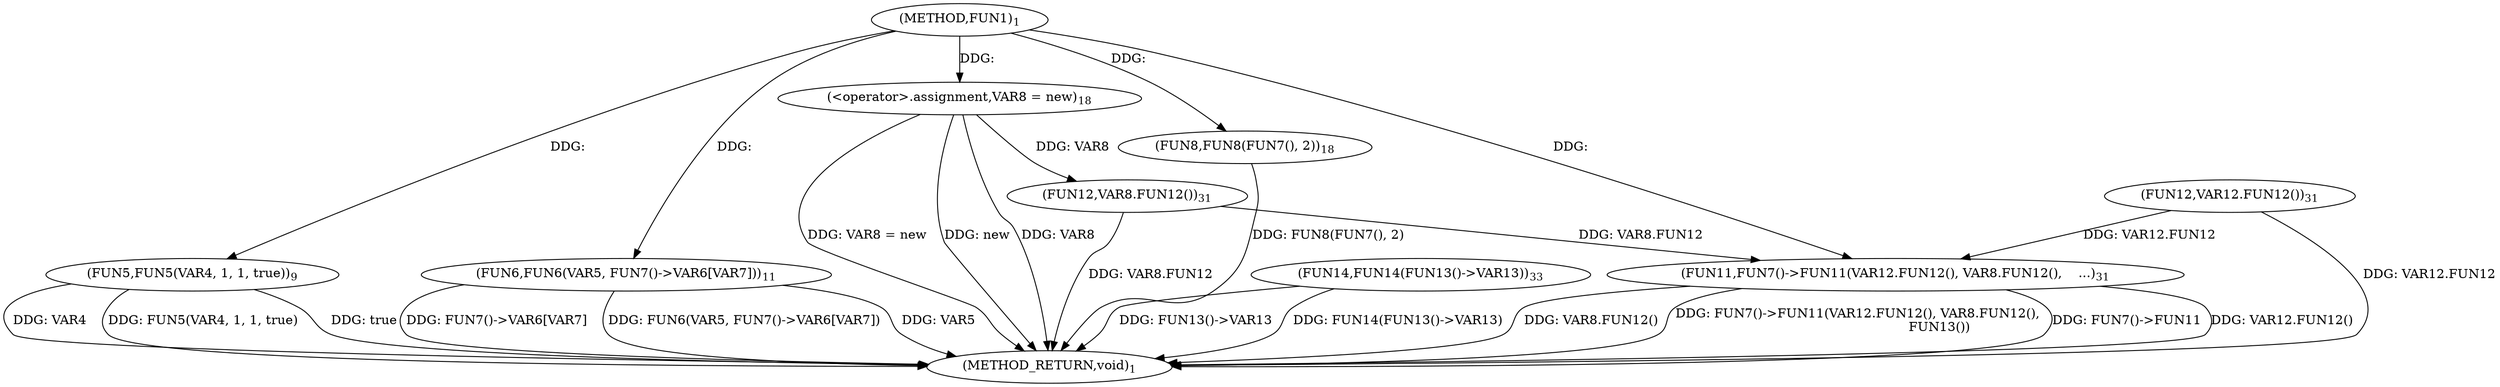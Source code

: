 digraph "FUN1" {  
"8" [label = <(METHOD,FUN1)<SUB>1</SUB>> ]
"45" [label = <(METHOD_RETURN,void)<SUB>1</SUB>> ]
"10" [label = <(FUN5,FUN5(VAR4, 1, 1, true))<SUB>9</SUB>> ]
"15" [label = <(FUN6,FUN6(VAR5, FUN7()-&gt;VAR6[VAR7]))<SUB>11</SUB>> ]
"22" [label = <(&lt;operator&gt;.assignment,VAR8 = new)<SUB>18</SUB>> ]
"25" [label = <(FUN8,FUN8(FUN7(), 2))<SUB>18</SUB>> ]
"28" [label = <(FUN11,FUN7()-&gt;FUN11(VAR12.FUN12(), VAR8.FUN12(),
    ...)<SUB>31</SUB>> ]
"41" [label = <(FUN14,FUN14(FUN13()-&gt;VAR13))<SUB>33</SUB>> ]
"32" [label = <(FUN12,VAR12.FUN12())<SUB>31</SUB>> ]
"36" [label = <(FUN12,VAR8.FUN12())<SUB>31</SUB>> ]
  "10" -> "45"  [ label = "DDG: VAR4"] 
  "10" -> "45"  [ label = "DDG: FUN5(VAR4, 1, 1, true)"] 
  "15" -> "45"  [ label = "DDG: FUN7()-&gt;VAR6[VAR7]"] 
  "15" -> "45"  [ label = "DDG: FUN6(VAR5, FUN7()-&gt;VAR6[VAR7])"] 
  "22" -> "45"  [ label = "DDG: VAR8"] 
  "22" -> "45"  [ label = "DDG: VAR8 = new"] 
  "25" -> "45"  [ label = "DDG: FUN8(FUN7(), 2)"] 
  "28" -> "45"  [ label = "DDG: FUN7()-&gt;FUN11"] 
  "32" -> "45"  [ label = "DDG: VAR12.FUN12"] 
  "28" -> "45"  [ label = "DDG: VAR12.FUN12()"] 
  "36" -> "45"  [ label = "DDG: VAR8.FUN12"] 
  "28" -> "45"  [ label = "DDG: VAR8.FUN12()"] 
  "28" -> "45"  [ label = "DDG: FUN7()-&gt;FUN11(VAR12.FUN12(), VAR8.FUN12(),
                                        FUN13())"] 
  "41" -> "45"  [ label = "DDG: FUN13()-&gt;VAR13"] 
  "41" -> "45"  [ label = "DDG: FUN14(FUN13()-&gt;VAR13)"] 
  "22" -> "45"  [ label = "DDG: new"] 
  "15" -> "45"  [ label = "DDG: VAR5"] 
  "10" -> "45"  [ label = "DDG: true"] 
  "8" -> "22"  [ label = "DDG: "] 
  "8" -> "10"  [ label = "DDG: "] 
  "8" -> "15"  [ label = "DDG: "] 
  "8" -> "25"  [ label = "DDG: "] 
  "32" -> "28"  [ label = "DDG: VAR12.FUN12"] 
  "36" -> "28"  [ label = "DDG: VAR8.FUN12"] 
  "8" -> "28"  [ label = "DDG: "] 
  "22" -> "36"  [ label = "DDG: VAR8"] 
}
